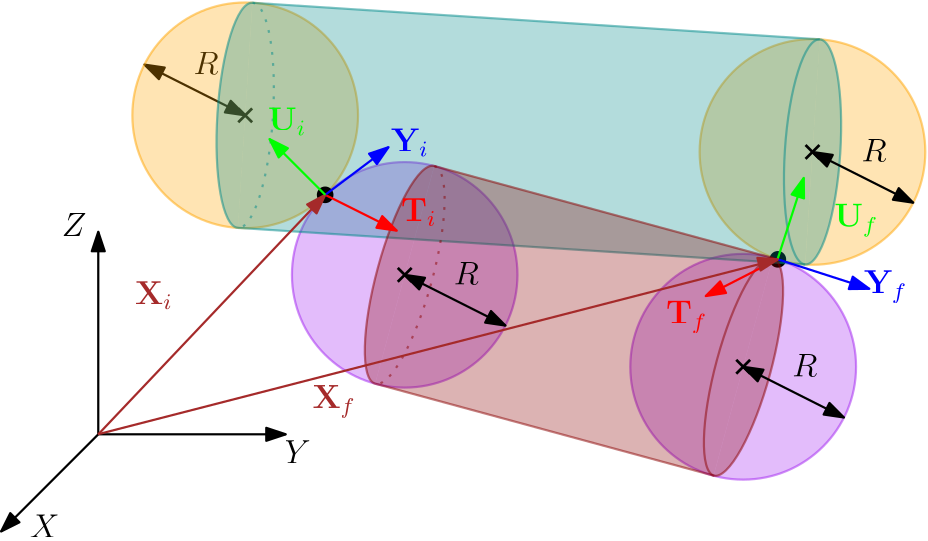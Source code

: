 <?xml version="1.0"?>
<!DOCTYPE ipe SYSTEM "ipe.dtd">
<ipe version="70218" creator="Ipe 7.2.24">
<info created="D:20240711120018" modified="D:20241222160835"/>
<ipestyle name="basic">
<symbol name="arrow/arc(spx)">
<path stroke="sym-stroke" fill="sym-stroke" pen="sym-pen">
0 0 m
-1 0.333 l
-1 -0.333 l
h
</path>
</symbol>
<symbol name="arrow/farc(spx)">
<path stroke="sym-stroke" fill="white" pen="sym-pen">
0 0 m
-1 0.333 l
-1 -0.333 l
h
</path>
</symbol>
<symbol name="arrow/ptarc(spx)">
<path stroke="sym-stroke" fill="sym-stroke" pen="sym-pen">
0 0 m
-1 0.333 l
-0.8 0 l
-1 -0.333 l
h
</path>
</symbol>
<symbol name="arrow/fptarc(spx)">
<path stroke="sym-stroke" fill="white" pen="sym-pen">
0 0 m
-1 0.333 l
-0.8 0 l
-1 -0.333 l
h
</path>
</symbol>
<symbol name="mark/circle(sx)" transformations="translations">
<path fill="sym-stroke">
0.6 0 0 0.6 0 0 e
0.4 0 0 0.4 0 0 e
</path>
</symbol>
<symbol name="mark/disk(sx)" transformations="translations">
<path fill="sym-stroke">
0.6 0 0 0.6 0 0 e
</path>
</symbol>
<symbol name="mark/fdisk(sfx)" transformations="translations">
<group>
<path fill="sym-fill">
0.5 0 0 0.5 0 0 e
</path>
<path fill="sym-stroke" fillrule="eofill">
0.6 0 0 0.6 0 0 e
0.4 0 0 0.4 0 0 e
</path>
</group>
</symbol>
<symbol name="mark/box(sx)" transformations="translations">
<path fill="sym-stroke" fillrule="eofill">
-0.6 -0.6 m
0.6 -0.6 l
0.6 0.6 l
-0.6 0.6 l
h
-0.4 -0.4 m
0.4 -0.4 l
0.4 0.4 l
-0.4 0.4 l
h
</path>
</symbol>
<symbol name="mark/square(sx)" transformations="translations">
<path fill="sym-stroke">
-0.6 -0.6 m
0.6 -0.6 l
0.6 0.6 l
-0.6 0.6 l
h
</path>
</symbol>
<symbol name="mark/fsquare(sfx)" transformations="translations">
<group>
<path fill="sym-fill">
-0.5 -0.5 m
0.5 -0.5 l
0.5 0.5 l
-0.5 0.5 l
h
</path>
<path fill="sym-stroke" fillrule="eofill">
-0.6 -0.6 m
0.6 -0.6 l
0.6 0.6 l
-0.6 0.6 l
h
-0.4 -0.4 m
0.4 -0.4 l
0.4 0.4 l
-0.4 0.4 l
h
</path>
</group>
</symbol>
<symbol name="mark/cross(sx)" transformations="translations">
<group>
<path fill="sym-stroke">
-0.43 -0.57 m
0.57 0.43 l
0.43 0.57 l
-0.57 -0.43 l
h
</path>
<path fill="sym-stroke">
-0.43 0.57 m
0.57 -0.43 l
0.43 -0.57 l
-0.57 0.43 l
h
</path>
</group>
</symbol>
<symbol name="arrow/fnormal(spx)">
<path stroke="sym-stroke" fill="white" pen="sym-pen">
0 0 m
-1 0.333 l
-1 -0.333 l
h
</path>
</symbol>
<symbol name="arrow/pointed(spx)">
<path stroke="sym-stroke" fill="sym-stroke" pen="sym-pen">
0 0 m
-1 0.333 l
-0.8 0 l
-1 -0.333 l
h
</path>
</symbol>
<symbol name="arrow/fpointed(spx)">
<path stroke="sym-stroke" fill="white" pen="sym-pen">
0 0 m
-1 0.333 l
-0.8 0 l
-1 -0.333 l
h
</path>
</symbol>
<symbol name="arrow/linear(spx)">
<path stroke="sym-stroke" pen="sym-pen">
-1 0.333 m
0 0 l
-1 -0.333 l
</path>
</symbol>
<symbol name="arrow/fdouble(spx)">
<path stroke="sym-stroke" fill="white" pen="sym-pen">
0 0 m
-1 0.333 l
-1 -0.333 l
h
-1 0 m
-2 0.333 l
-2 -0.333 l
h
</path>
</symbol>
<symbol name="arrow/double(spx)">
<path stroke="sym-stroke" fill="sym-stroke" pen="sym-pen">
0 0 m
-1 0.333 l
-1 -0.333 l
h
-1 0 m
-2 0.333 l
-2 -0.333 l
h
</path>
</symbol>
<symbol name="arrow/mid-normal(spx)">
<path stroke="sym-stroke" fill="sym-stroke" pen="sym-pen">
0.5 0 m
-0.5 0.333 l
-0.5 -0.333 l
h
</path>
</symbol>
<symbol name="arrow/mid-fnormal(spx)">
<path stroke="sym-stroke" fill="white" pen="sym-pen">
0.5 0 m
-0.5 0.333 l
-0.5 -0.333 l
h
</path>
</symbol>
<symbol name="arrow/mid-pointed(spx)">
<path stroke="sym-stroke" fill="sym-stroke" pen="sym-pen">
0.5 0 m
-0.5 0.333 l
-0.3 0 l
-0.5 -0.333 l
h
</path>
</symbol>
<symbol name="arrow/mid-fpointed(spx)">
<path stroke="sym-stroke" fill="white" pen="sym-pen">
0.5 0 m
-0.5 0.333 l
-0.3 0 l
-0.5 -0.333 l
h
</path>
</symbol>
<symbol name="arrow/mid-double(spx)">
<path stroke="sym-stroke" fill="sym-stroke" pen="sym-pen">
1 0 m
0 0.333 l
0 -0.333 l
h
0 0 m
-1 0.333 l
-1 -0.333 l
h
</path>
</symbol>
<symbol name="arrow/mid-fdouble(spx)">
<path stroke="sym-stroke" fill="white" pen="sym-pen">
1 0 m
0 0.333 l
0 -0.333 l
h
0 0 m
-1 0.333 l
-1 -0.333 l
h
</path>
</symbol>
<anglesize name="22.5 deg" value="22.5"/>
<anglesize name="30 deg" value="30"/>
<anglesize name="45 deg" value="45"/>
<anglesize name="60 deg" value="60"/>
<anglesize name="90 deg" value="90"/>
<arrowsize name="large" value="10"/>
<arrowsize name="small" value="5"/>
<arrowsize name="tiny" value="3"/>
<color name="blue" value="0 0 1"/>
<color name="brown" value="0.647 0.165 0.165"/>
<color name="darkblue" value="0 0 0.545"/>
<color name="darkcyan" value="0 0.545 0.545"/>
<color name="darkgray" value="0.663"/>
<color name="darkgreen" value="0 0.392 0"/>
<color name="darkmagenta" value="0.545 0 0.545"/>
<color name="darkorange" value="1 0.549 0"/>
<color name="darkred" value="0.545 0 0"/>
<color name="gold" value="1 0.843 0"/>
<color name="gray" value="0.745"/>
<color name="green" value="0 1 0"/>
<color name="lightblue" value="0.678 0.847 0.902"/>
<color name="lightcyan" value="0.878 1 1"/>
<color name="lightgray" value="0.827"/>
<color name="lightgreen" value="0.565 0.933 0.565"/>
<color name="lightyellow" value="1 1 0.878"/>
<color name="navy" value="0 0 0.502"/>
<color name="orange" value="1 0.647 0"/>
<color name="pink" value="1 0.753 0.796"/>
<color name="purple" value="0.627 0.125 0.941"/>
<color name="red" value="1 0 0"/>
<color name="seagreen" value="0.18 0.545 0.341"/>
<color name="turquoise" value="0.251 0.878 0.816"/>
<color name="violet" value="0.933 0.51 0.933"/>
<color name="yellow" value="1 1 0"/>
<dashstyle name="dash dot dotted" value="[4 2 1 2 1 2] 0"/>
<dashstyle name="dash dotted" value="[4 2 1 2] 0"/>
<dashstyle name="dashed" value="[4] 0"/>
<dashstyle name="dotted" value="[1 3] 0"/>
<gridsize name="10 pts (~3.5 mm)" value="10"/>
<gridsize name="14 pts (~5 mm)" value="14"/>
<gridsize name="16 pts (~6 mm)" value="16"/>
<gridsize name="20 pts (~7 mm)" value="20"/>
<gridsize name="28 pts (~10 mm)" value="28"/>
<gridsize name="32 pts (~12 mm)" value="32"/>
<gridsize name="4 pts" value="4"/>
<gridsize name="56 pts (~20 mm)" value="56"/>
<gridsize name="8 pts (~3 mm)" value="8"/>
<opacity name="10%" value="0.1"/>
<opacity name="30%" value="0.3"/>
<opacity name="50%" value="0.5"/>
<opacity name="75%" value="0.75"/>
<pen name="fat" value="1.2"/>
<pen name="heavier" value="0.8"/>
<pen name="ultrafat" value="2"/>
<symbolsize name="large" value="5"/>
<symbolsize name="small" value="2"/>
<symbolsize name="tiny" value="1.1"/>
<textsize name="Huge" value="\Huge"/>
<textsize name="LARGE" value="\LARGE"/>
<textsize name="Large" value="\Large"/>
<textsize name="footnote" value="\footnotesize"/>
<textsize name="huge" value="\huge"/>
<textsize name="large" value="\large"/>
<textsize name="small" value="\small"/>
<textsize name="tiny" value="\tiny"/>
<textstyle name="center" begin="\begin{center}" end="\end{center}"/>
<textstyle name="item" begin="\begin{itemize}\item{}" end="\end{itemize}"/>
<textstyle name="itemize" begin="\begin{itemize}" end="\end{itemize}"/>
<tiling name="falling" angle="-60" step="4" width="1"/>
<tiling name="rising" angle="30" step="4" width="1"/>
</ipestyle>
<page>
<layer name="alpha"/>
<view layers="alpha" active="alpha"/>
<path layer="alpha" matrix="1 0 0 1 25.2698 0" stroke="black" pen="heavier" arrow="normal/normal">
162.456 533.684 m
229.942 533.684 l
</path>
<path matrix="1 0 0 1 25.2698 0" stroke="black" pen="heavier" arrow="normal/normal">
162.456 533.684 m
162.456 606.589 l
</path>
<path matrix="1 0 0 1 25.2698 0" stroke="black" pen="heavier" arrow="normal/normal">
162.456 533.684 m
127.481 498.709 l
</path>
<text matrix="1 0 0 1 40.0133 14.6121" transformations="translations" pos="123.048 481.961" stroke="black" type="label" width="10.655" height="8.169" depth="0" valign="baseline" size="large" style="math">X</text>
<text matrix="1 0 0 1 131.759 41.3377" transformations="translations" pos="123.048 481.961" stroke="black" type="label" width="9.393" height="8.169" depth="0" valign="baseline" size="large" style="math">Y</text>
<text matrix="1 0 0 1 51.555 123.114" transformations="translations" pos="123.048 481.961" stroke="black" type="label" width="8.871" height="8.169" depth="0" valign="baseline" size="large" style="math">Z</text>
<path stroke="purple" fill="purple" pen="heavier" opacity="30%" stroke-opacity="50%">
40.6323 0 0 40.6323 419.898 558.005 e
</path>
<path matrix="1 0 0 1 0.00037029 0.00013351" stroke="purple" fill="purple" pen="heavier" opacity="30%" stroke-opacity="50%">
40.5923 0 0 40.5923 298.045 591.095 e
</path>
<text matrix="1 0 0 1 -13.8459 -10.5992" transformations="translations" pos="214.839 591.059" stroke="brown" type="label" width="13.538" height="8.206" depth="1.79" valign="baseline" size="large" style="math">\mathbf{X}_i</text>
<use matrix="1 0 0 1 0.175739 -2.8861" name="mark/cross(sx)" pos="240.443 651.402" size="large" stroke="black"/>
<text matrix="1 0 0 1 -3.63133 -6.39845" transformations="translations" pos="225.663 669.521" stroke="black" type="label" width="9.009" height="8.169" depth="0" valign="baseline" size="large" style="math">R</text>
<path matrix="1 0 0 1 0.0001911 -0.00006837" stroke="black" pen="heavier" arrow="normal/normal" rarrow="normal/normal">
240.618 648.516 m
204.353 666.778 l
</path>
<path matrix="1 0 0 1 -0.00049607 0.00000103" stroke="orange" fill="orange" pen="heavier" opacity="30%" stroke-opacity="50%">
40.6207 0 0 40.6207 444.839 635.336 e
</path>
<use matrix="1 0 0 1 -0.00036844 -0.00010067" name="mark/disk(sx)" pos="432.375 596.674" size="large" stroke="black"/>
<path matrix="1 0 0 1 -204.221 13.1809" stroke="orange" fill="orange" pen="heavier" opacity="30%" stroke-opacity="50%">
40.6207 0 0 40.6207 444.839 635.336 e
</path>
<path matrix="0.24588 -0.0158206 0.0642099 0.997936 146.798 -130.317" stroke="darkcyan" fill="darkcyan" pen="heavier" opacity="30%" stroke-opacity="50%">
176.987 742.649 m
40.6037 0 0 -40.6037 177.028 783.253 176.987 823.856 a
</path>
<path matrix="0.246061 -0.0158322 0.0642099 0.997936 146.766 -130.316" stroke="darkcyan" dash="dotted" pen="heavier" opacity="30%" stroke-opacity="50%">
177.018 823.856 m
40.6037 0 0 -40.6037 177.028 783.253 177.028 742.649 a
</path>
<path stroke="darkcyan" pen="heavier" stroke-opacity="50%">
243.215 689.039 m
447.456 675.872 l
</path>
<path stroke="darkcyan" pen="heavier" stroke-opacity="50%">
442.224 594.815 m
237.992 608 l
</path>
<path fill="darkcyan" opacity="30%" stroke-opacity="opaque">
243.215 689.039 m
447.456 675.872 l
442.23 594.815 l
237.99 607.981 l
h
</path>
<path matrix="0.246061 -0.0158322 0.0642099 0.997936 350.991 -143.48" stroke="darkcyan" fill="darkcyan" pen="heavier" opacity="30%" stroke-opacity="50%">
177.018 823.856 m
40.6037 0 0 -40.6037 177.028 783.253 177.028 742.649 a
</path>
<path matrix="0.24588 -0.0158206 0.0642099 0.997936 351.078 -143.486" stroke="darkcyan" pen="heavier" stroke-opacity="50%">
176.987 742.649 m
40.6037 0 0 -40.6037 177.028 783.253 176.987 823.856 a
</path>
<path matrix="0.237773 -0.0645834 0.262121 0.965035 50.6534 -153.341" stroke="darkred" fill="darkred" pen="heavier" opacity="30%" stroke-opacity="50%">
176.987 742.649 m
40.6037 0 0 -40.6037 177.028 783.253 176.987 823.856 a
</path>
<path matrix="0.237949 -0.0646311 0.262121 0.965035 50.6148 -153.33" stroke="darkred" dash="dotted" pen="heavier" stroke-opacity="50%">
177.018 823.856 m
40.6037 0 0 -40.6037 177.028 783.253 177.028 742.649 a
</path>
<path stroke="darkred" pen="heavier" stroke-opacity="50%">
308.683 630.269 m
430.533 597.164 l
</path>
<path matrix="1 0 0 1 -21.283 -78.358" stroke="darkred" pen="heavier" stroke-opacity="50%">
308.683 630.269 m
430.533 597.164 l
</path>
<path matrix="0.237773 -0.0645834 0.262121 0.965035 172.724 -186.505" stroke="darkred" pen="heavier" stroke-opacity="50%">
176.987 742.649 m
40.6037 0 0 -40.6037 177.028 783.253 176.987 823.856 a
</path>
<path matrix="0.237949 -0.0646311 0.262121 0.965035 172.465 -186.435" stroke="darkred" fill="darkred" pen="heavier" opacity="30%" stroke-opacity="50%">
177.018 823.856 m
40.6037 0 0 -40.6037 177.028 783.253 177.028 742.649 a
</path>
<path matrix="1 0 0 1 0.006 0.005" fill="darkred" opacity="30%" stroke-opacity="opaque">
308.683 630.269 m
430.533 597.164 l
409.245 518.807 l
287.395 551.912 l
h
</path>
<use matrix="1 0 0 1 -0.0000501 -0.00035876" name="mark/cross(sx)" pos="298.045 591.095" size="large" stroke="black"/>
<use matrix="1 0 0 1 -0.0000501 -0.00035876" name="mark/cross(sx)" pos="419.898 558.005" size="large" stroke="black"/>
<use matrix="1 0 0 1 0.0742679 0.0926447" name="mark/disk(sx)" pos="269.331 619.804" size="large" stroke="black"/>
<path matrix="0.999468 0 0 0.999468 0.218395 0.42221" stroke="red" pen="heavier" arrow="normal/normal">
269.331 619.804 m
295.115 606.912 l
</path>
<path matrix="1.22413 0 0 0.754125 -60.2704 152.489" stroke="blue" pen="heavier" arrow="normal/normal">
269.331 619.804 m
287.944 642.546 l
</path>
<path matrix="0.764531 0 0 1.0012 63.5227 -0.641472" stroke="brown" pen="heavier" arrow="normal/normal">
162.456 533.684 m
269.331 619.804 l
</path>
<text matrix="1 0 0 1 42.298 -38.4606" transformations="translations" pos="254.45 648.903" stroke="red" type="label" width="12.735" height="8.206" depth="1.79" valign="baseline" size="large" style="math">\mathbf{T}_i</text>
<path matrix="1 0 0 1 0.102308 0.103086" stroke="green" pen="heavier" arrow="normal/normal">
269.331 619.804 m
249.276 639.859 l
</path>
<text matrix="1 0 0 1 -5.59175 -5.82904" transformations="translations" pos="254.45 648.903" stroke="green" type="label" width="13.718" height="8.206" depth="1.79" valign="baseline" size="large" style="math">\mathbf{U}_i</text>
<text matrix="1 0 0 1 38.6433 -13.3966" transformations="translations" pos="254.45 648.903" stroke="blue" type="label" width="13.538" height="8.206" depth="1.79" valign="baseline" size="large" style="math">\mathbf{Y}_i</text>
<text matrix="1 0 0 1 90.0609 -82.0817" transformations="translations" pos="225.663 669.521" stroke="black" type="label" width="9.009" height="8.169" depth="0" valign="baseline" size="large" style="math">R</text>
<path matrix="1 0 0 1 93.6925 -75.6833" stroke="black" pen="heavier" arrow="normal/normal" rarrow="normal/normal">
240.618 648.516 m
204.353 666.778 l
</path>
<text matrix="1 0 0 1 211.914 -115.171" transformations="translations" pos="225.663 669.521" stroke="black" type="label" width="9.009" height="8.169" depth="0" valign="baseline" size="large" style="math">R</text>
<path matrix="1 0 0 1 215.545 -108.773" stroke="black" pen="heavier" arrow="normal/normal" rarrow="normal/normal">
240.618 648.516 m
204.353 666.778 l
</path>
<use matrix="1 0 0 1 -4.66823 -3.93325" name="mark/cross(sx)" pos="449.507 639.268" size="large" stroke="black"/>
<text matrix="1 0 0 1 236.854 -37.8413" transformations="translations" pos="225.663 669.521" stroke="black" type="label" width="9.009" height="8.169" depth="0" valign="baseline" size="large" style="math">R</text>
<path matrix="1 0 0 1 240.486 -31.443" stroke="black" pen="heavier" arrow="normal/normal" rarrow="normal/normal">
240.618 648.516 m
204.353 666.778 l
</path>
<text matrix="1 0 0 1 49.975 -47.9179" transformations="translations" pos="214.839 591.059" stroke="brown" type="label" width="15.601" height="8.206" depth="3.34" valign="baseline" size="large" style="math">\mathbf{X}_f</text>
<path matrix="0.951781 -0.306779 0.306779 0.951781 -162.298 161.447" stroke="blue" pen="heavier" arrow="normal/normal">
432.375 596.674 m
467.068 596.674 l
</path>
<path matrix="0.951781 -0.306779 0.306779 0.951781 -162.298 161.447" stroke="red" pen="heavier" arrow="normal/normal">
432.375 596.674 m
411.837 576.136 l
</path>
<path matrix="0.951781 -0.306779 0.306779 0.951781 -162.298 161.447" stroke="green" pen="heavier" arrow="normal/normal">
432.375 596.674 m
432.375 627.435 l
</path>
<text matrix="1 0 0 1 137.647 -75.3116" transformations="translations" pos="254.45 648.903" stroke="red" type="label" width="14.799" height="8.206" depth="3.34" valign="baseline" size="large" style="math">\mathbf{T}_f</text>
<text matrix="1 0 0 1 208.906 -64.4512" transformations="translations" pos="254.45 648.903" stroke="blue" type="label" width="15.601" height="8.206" depth="3.34" valign="baseline" size="large" style="math">\mathbf{Y}_f</text>
<text matrix="1 0 0 1 198.262 -40.4944" transformations="translations" pos="254.45 648.903" stroke="green" type="label" width="15.781" height="8.206" depth="3.34" valign="baseline" size="large" style="math">\mathbf{U}_f</text>
<path matrix="0.906415 0 0 1 40.3727 0.0315405" stroke="brown" pen="heavier" arrow="normal/normal">
162.456 533.684 m
432.475 596.642 l
</path>
</page>
</ipe>
